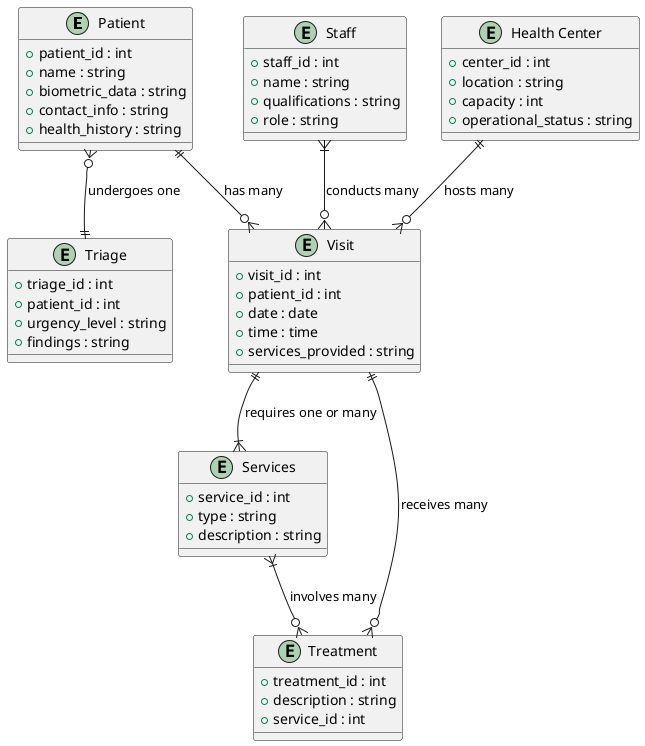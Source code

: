 @startuml
entity "Patient" as Patient {
    + patient_id : int
    + name : string
    + biometric_data : string
    + contact_info : string
    + health_history : string
}

entity "Services" as Services {
    + service_id : int
    + type : string
    + description : string
}

entity "Staff" as Staff {
    + staff_id : int
    + name : string
    + qualifications : string
    + role : string
}

entity "Health Center" as HealthCenter {
    + center_id : int
    + location : string
    + capacity : int
    + operational_status : string
}

entity "Visit" as Visit {
    + visit_id : int
    + patient_id : int
    + date : date
    + time : time
    + services_provided : string
}

entity "Treatment" as Treatment {
    + treatment_id : int
    + description : string
    + service_id : int
}

entity "Triage" as Triage {
    + triage_id : int
    + patient_id : int
    + urgency_level : string
    + findings : string
}

Patient ||--o{ Visit : "has many"
Visit ||--|{ Services : "requires one or many"
Staff }|--o{ Visit : "conducts many"
Visit ||--o{ Treatment : "receives many"
Patient }o--|| Triage : "undergoes one"
Services }|--o{ Treatment : "involves many"
HealthCenter ||--o{ Visit : "hosts many"

@enduml
